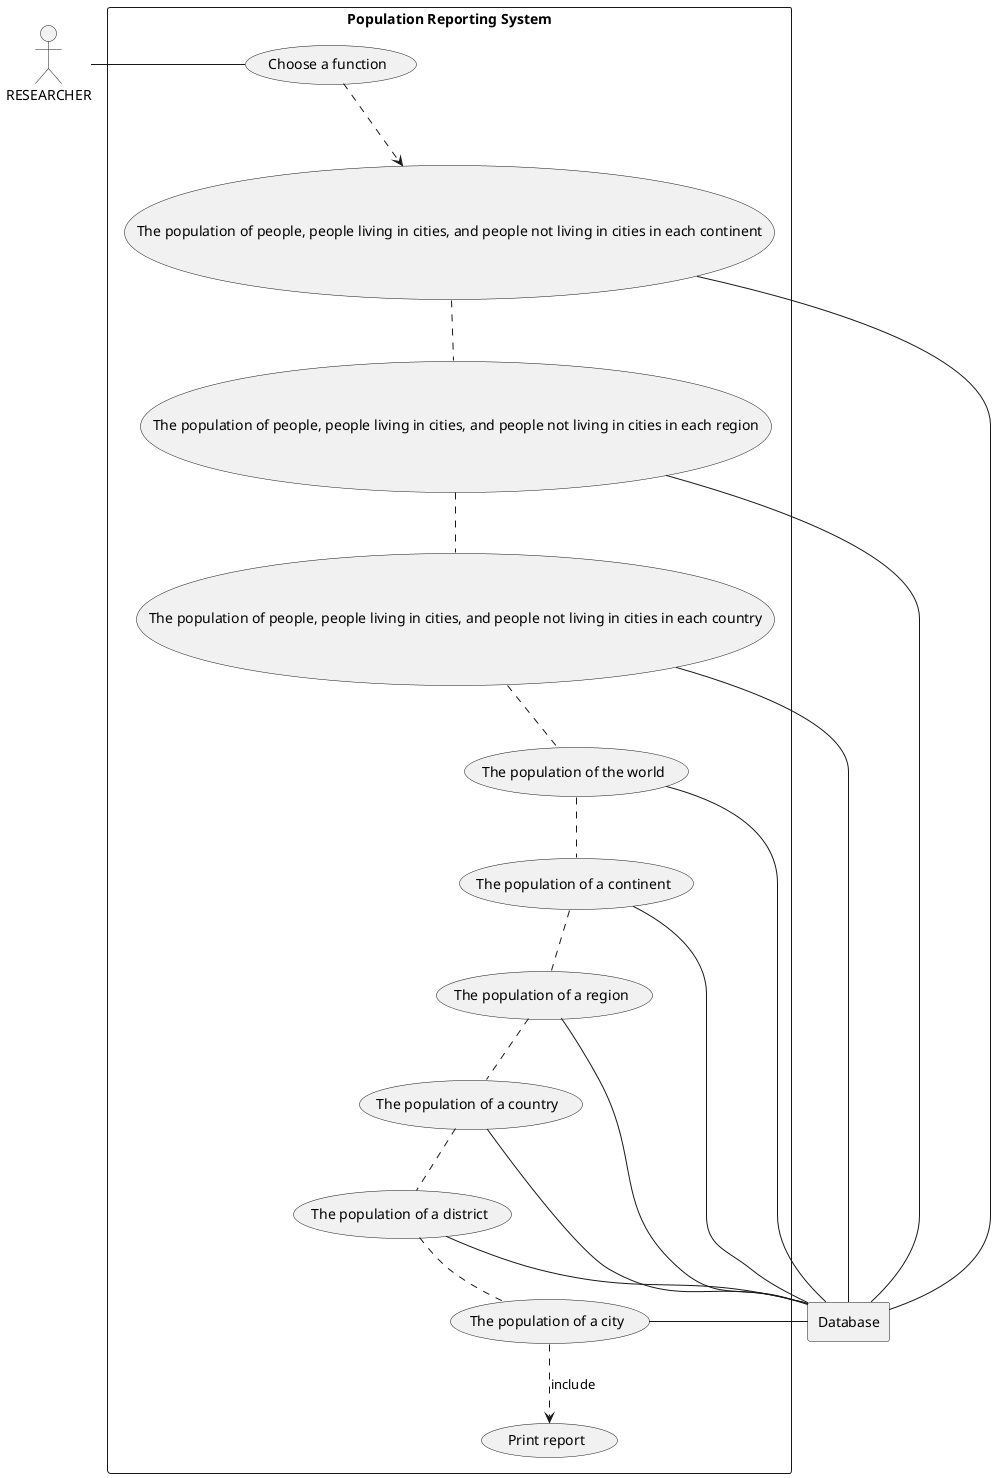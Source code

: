 @startuml

actor Researcher as "RESEARCHER"

rectangle Database

rectangle "Population Reporting System" {

    usecase Choice as "Choose a function"
    usecase UC1 as "The population of people, people living in cities, and people not living in cities in each continent"
    usecase UC2 as "The population of people, people living in cities, and people not living in cities in each region"
    usecase UC3 as "The population of people, people living in cities, and people not living in cities in each country"
    usecase UC4 as "The population of the world"
    usecase UC5 as "The population of a continent"
    usecase UC6 as "The population of a region"
    usecase UC7 as "The population of a country"
    usecase UC8 as "The population of a district"
    usecase UC9 as "The population of a city"
    usecase UCa as "Print report"

    Researcher - Choice
    Choice ..> UC1
    UC1 .. UC2
    UC2 .. UC3
    UC3 .. UC4
    UC4 .. UC5
    UC5 .. UC6
    UC6 .. UC7
    UC7 .. UC8
    UC8 .. UC9
    UC9 ..> UCa : include

    UC1 - Database
    UC2 - Database
    UC3 - Database
    UC4 - Database
    UC5 - Database
    UC6 - Database
    UC7 - Database
    UC8 - Database
    UC9 - Database
}
@enduml